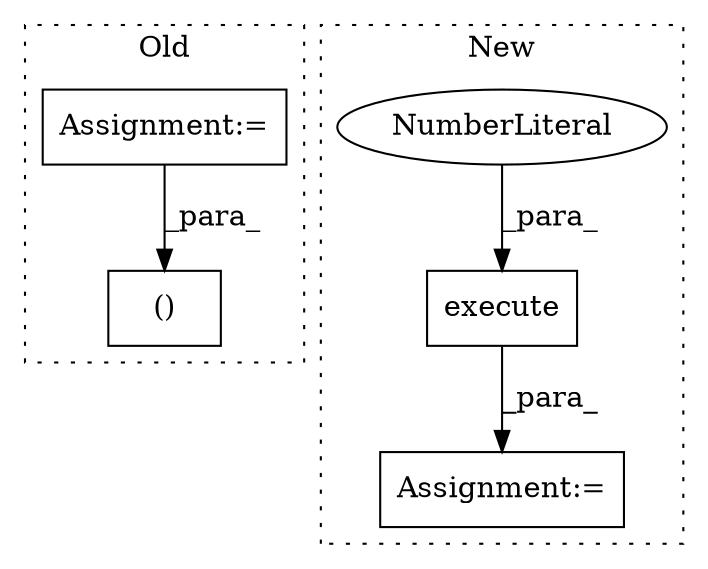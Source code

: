 digraph G {
subgraph cluster0 {
1 [label="()" a="106" s="12756" l="28" shape="box"];
5 [label="Assignment:=" a="7" s="12193" l="9" shape="box"];
label = "Old";
style="dotted";
}
subgraph cluster1 {
2 [label="execute" a="32" s="11008,11021" l="8,1" shape="box"];
3 [label="Assignment:=" a="7" s="10998" l="2" shape="box"];
4 [label="NumberLiteral" a="34" s="11020" l="1" shape="ellipse"];
label = "New";
style="dotted";
}
2 -> 3 [label="_para_"];
4 -> 2 [label="_para_"];
5 -> 1 [label="_para_"];
}